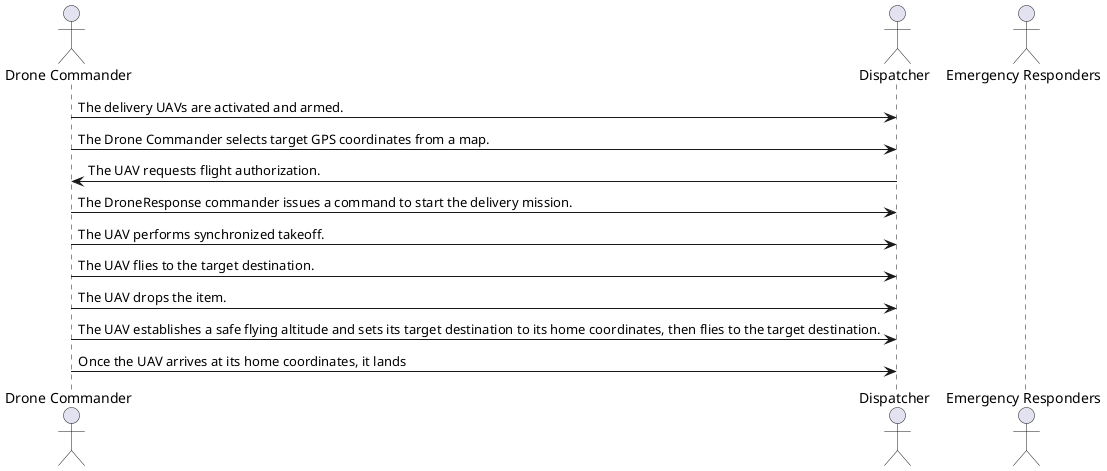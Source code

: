 @startuml "Deliver item to a specific location"

actor "Drone Commander" as DC
actor "Dispatcher" as D
actor "Emergency Responders" as ER

DC -> D: The delivery UAVs are activated and armed.
DC -> D: The Drone Commander selects target GPS coordinates from a map.
D -> DC: The UAV requests flight authorization.
DC -> D: The DroneResponse commander issues a command to start the delivery mission.
DC -> D: The UAV performs synchronized takeoff.
DC -> D: The UAV flies to the target destination.
DC -> D: The UAV drops the item.
DC -> D: The UAV establishes a safe flying altitude and sets its target destination to its home coordinates, then flies to the target destination.
DC -> D: Once the UAV arrives at its home coordinates, it lands

@enduml

